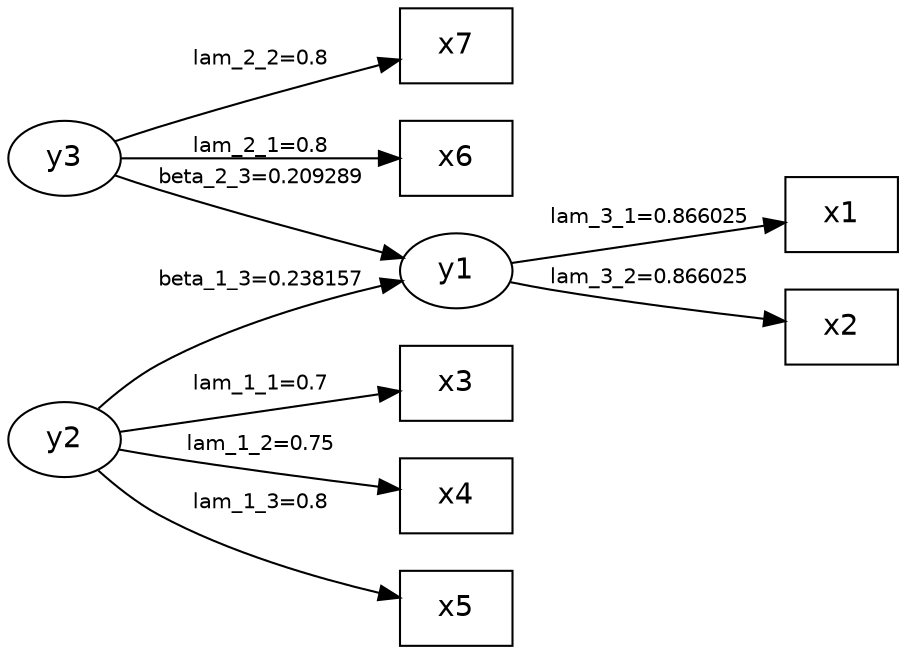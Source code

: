 digraph "estim.model" {
  rankdir=LR;
  size="8,8";
  node [fontname="Helvetica" fontsize=14 shape=box];
  edge [fontname="Helvetica" fontsize=10];
  center=1;
  "y2" [shape=ellipse]
  "y3" [shape=ellipse]
  "y1" [shape=ellipse]
 "y2" -> "x3" [label="lam_1_1=0.7"];
  "y2" -> "x4" [label="lam_1_2=0.75"];
  "y2" -> "x5" [label="lam_1_3=0.8"];
  "y3" -> "x6" [label="lam_2_1=0.8"];
  "y3" -> "x7" [label="lam_2_2=0.8"];
  "y1" -> "x1" [label="lam_3_1=0.866025"];
  "y1" -> "x2" [label="lam_3_2=0.866025"];
  "y2" -> "y1" [label="beta_1_3=0.238157"];
  "y3" -> "y1" [label="beta_2_3=0.209289"];
}
